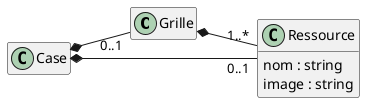 @startuml
'https://plantuml.com/sequence-diagram

hide empty members
left to right direction
class Grille

class Ressource{
nom : string
image : string
}
Grille *-- "1..*" Ressource

Case *-- "0..1" Grille
Case *-- "0..1" Ressource
@enduml